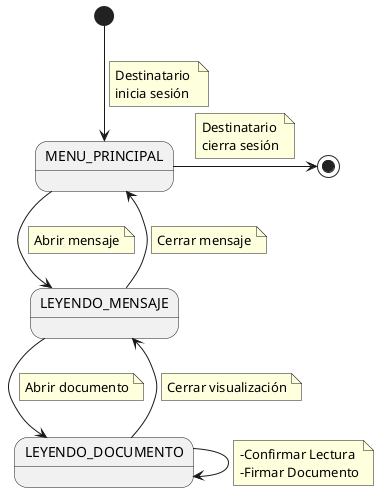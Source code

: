 @startuml
state "MENU_PRINCIPAL" as MenuPrincipal
state "LEYENDO_MENSAJE" as LeyendoMensaje
state "LEYENDO_DOCUMENTO" as LeyendoDocumento

[*] --> MenuPrincipal
    note on link
        Destinatario 
        inicia sesión
    end note

MenuPrincipal -> [*]
    note on link
        Destinatario 
        cierra sesión
    end note


MenuPrincipal --> LeyendoMensaje
    note on link
        Abrir mensaje
    end note

LeyendoMensaje -> LeyendoDocumento
    note on link
        Abrir documento
    end note

LeyendoDocumento --> LeyendoDocumento
    note on link
        -Confirmar Lectura
        -Firmar Documento
    end note

LeyendoDocumento --> LeyendoMensaje
    note on link
        Cerrar visualización
    end note

LeyendoMensaje --> MenuPrincipal
    note on link
        Cerrar mensaje
    end note

@enduml